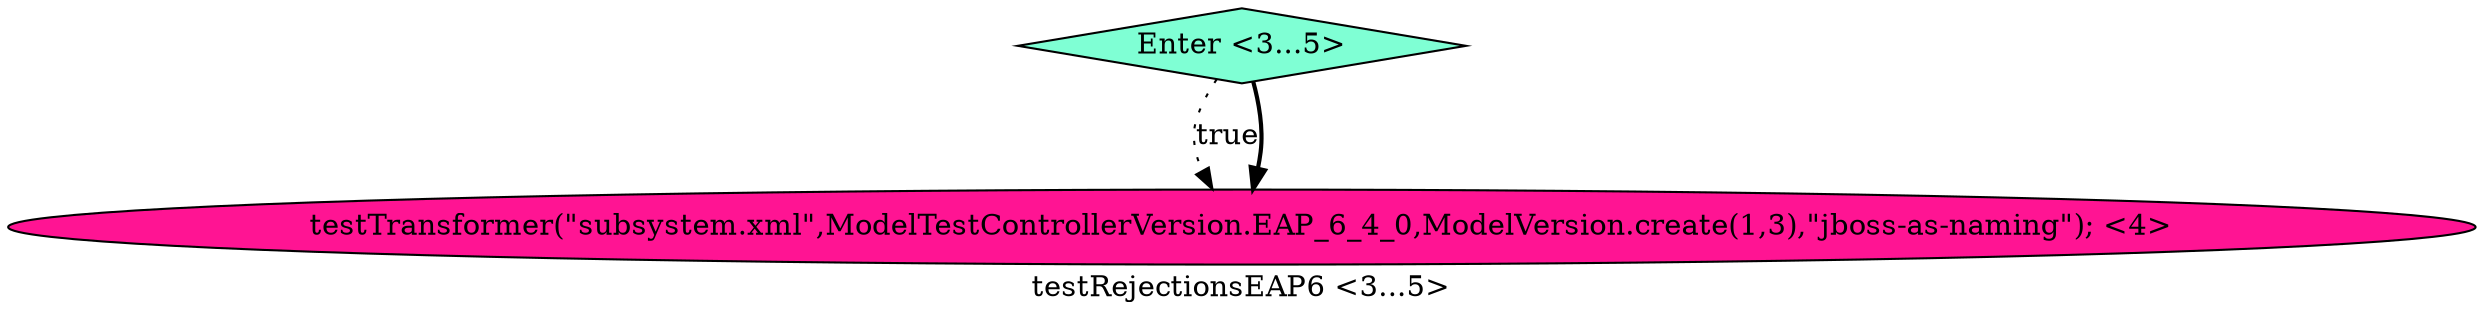 digraph PDG {
label = "testRejectionsEAP6 <3...5>";
0.1 [style = filled, label = "Enter <3...5>", fillcolor = aquamarine, shape = diamond];
0.0 [style = filled, label = "testTransformer(\"subsystem.xml\",ModelTestControllerVersion.EAP_6_4_0,ModelVersion.create(1,3),\"jboss-as-naming\"); <4>", fillcolor = deeppink, shape = ellipse];
0.1 -> 0.0 [style = dotted, label="true"];
0.1 -> 0.0 [style = bold, label=""];
}
